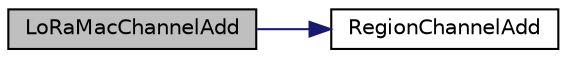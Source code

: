 digraph "LoRaMacChannelAdd"
{
  edge [fontname="Helvetica",fontsize="10",labelfontname="Helvetica",labelfontsize="10"];
  node [fontname="Helvetica",fontsize="10",shape=record];
  rankdir="LR";
  Node0 [label="LoRaMacChannelAdd",height=0.2,width=0.4,color="black", fillcolor="grey75", style="filled", fontcolor="black"];
  Node0 -> Node1 [color="midnightblue",fontsize="10",style="solid",fontname="Helvetica"];
  Node1 [label="RegionChannelAdd",height=0.2,width=0.4,color="black", fillcolor="white", style="filled",URL="$group___r_e_g_i_o_n.html#gaaa5767f33e988a641abf509ad278ae14",tooltip="Adds a channel. "];
}
